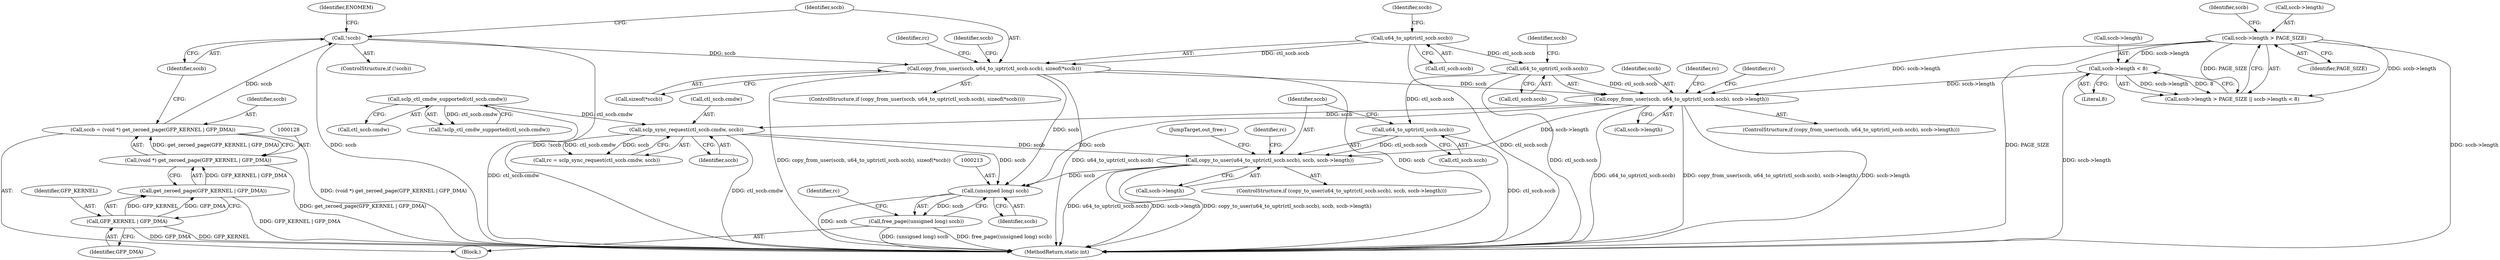 digraph "1_linux_532c34b5fbf1687df63b3fcd5b2846312ac943c6@API" {
"1000197" [label="(Call,copy_to_user(u64_to_uptr(ctl_sccb.sccb), sccb, sccb->length))"];
"1000198" [label="(Call,u64_to_uptr(ctl_sccb.sccb))"];
"1000173" [label="(Call,u64_to_uptr(ctl_sccb.sccb))"];
"1000142" [label="(Call,u64_to_uptr(ctl_sccb.sccb))"];
"1000188" [label="(Call,sclp_sync_request(ctl_sccb.cmdw, sccb))"];
"1000118" [label="(Call,sclp_ctl_cmdw_supported(ctl_sccb.cmdw))"];
"1000171" [label="(Call,copy_from_user(sccb, u64_to_uptr(ctl_sccb.sccb), sccb->length))"];
"1000140" [label="(Call,copy_from_user(sccb, u64_to_uptr(ctl_sccb.sccb), sizeof(*sccb)))"];
"1000134" [label="(Call,!sccb)"];
"1000125" [label="(Call,sccb = (void *) get_zeroed_page(GFP_KERNEL | GFP_DMA))"];
"1000127" [label="(Call,(void *) get_zeroed_page(GFP_KERNEL | GFP_DMA))"];
"1000129" [label="(Call,get_zeroed_page(GFP_KERNEL | GFP_DMA))"];
"1000130" [label="(Call,GFP_KERNEL | GFP_DMA)"];
"1000157" [label="(Call,sccb->length > PAGE_SIZE)"];
"1000162" [label="(Call,sccb->length < 8)"];
"1000212" [label="(Call,(unsigned long) sccb)"];
"1000211" [label="(Call,free_page((unsigned long) sccb))"];
"1000173" [label="(Call,u64_to_uptr(ctl_sccb.sccb))"];
"1000143" [label="(Call,ctl_sccb.sccb)"];
"1000133" [label="(ControlStructure,if (!sccb))"];
"1000161" [label="(Identifier,PAGE_SIZE)"];
"1000177" [label="(Call,sccb->length)"];
"1000151" [label="(Identifier,rc)"];
"1000192" [label="(Identifier,sccb)"];
"1000156" [label="(Call,sccb->length > PAGE_SIZE || sccb->length < 8)"];
"1000141" [label="(Identifier,sccb)"];
"1000186" [label="(Call,rc = sclp_sync_request(ctl_sccb.cmdw, sccb))"];
"1000118" [label="(Call,sclp_ctl_cmdw_supported(ctl_sccb.cmdw))"];
"1000210" [label="(JumpTarget,out_free:)"];
"1000134" [label="(Call,!sccb)"];
"1000203" [label="(Call,sccb->length)"];
"1000125" [label="(Call,sccb = (void *) get_zeroed_page(GFP_KERNEL | GFP_DMA))"];
"1000166" [label="(Literal,8)"];
"1000212" [label="(Call,(unsigned long) sccb)"];
"1000119" [label="(Call,ctl_sccb.cmdw)"];
"1000174" [label="(Call,ctl_sccb.sccb)"];
"1000182" [label="(Identifier,rc)"];
"1000159" [label="(Identifier,sccb)"];
"1000198" [label="(Call,u64_to_uptr(ctl_sccb.sccb))"];
"1000142" [label="(Call,u64_to_uptr(ctl_sccb.sccb))"];
"1000140" [label="(Call,copy_from_user(sccb, u64_to_uptr(ctl_sccb.sccb), sizeof(*sccb)))"];
"1000164" [label="(Identifier,sccb)"];
"1000162" [label="(Call,sccb->length < 8)"];
"1000187" [label="(Identifier,rc)"];
"1000211" [label="(Call,free_page((unsigned long) sccb))"];
"1000129" [label="(Call,get_zeroed_page(GFP_KERNEL | GFP_DMA))"];
"1000171" [label="(Call,copy_from_user(sccb, u64_to_uptr(ctl_sccb.sccb), sccb->length))"];
"1000217" [label="(MethodReturn,static int)"];
"1000138" [label="(Identifier,ENOMEM)"];
"1000157" [label="(Call,sccb->length > PAGE_SIZE)"];
"1000127" [label="(Call,(void *) get_zeroed_page(GFP_KERNEL | GFP_DMA))"];
"1000197" [label="(Call,copy_to_user(u64_to_uptr(ctl_sccb.sccb), sccb, sccb->length))"];
"1000178" [label="(Identifier,sccb)"];
"1000126" [label="(Identifier,sccb)"];
"1000130" [label="(Call,GFP_KERNEL | GFP_DMA)"];
"1000214" [label="(Identifier,sccb)"];
"1000117" [label="(Call,!sclp_ctl_cmdw_supported(ctl_sccb.cmdw))"];
"1000189" [label="(Call,ctl_sccb.cmdw)"];
"1000170" [label="(ControlStructure,if (copy_from_user(sccb, u64_to_uptr(ctl_sccb.sccb), sccb->length)))"];
"1000135" [label="(Identifier,sccb)"];
"1000146" [label="(Call,sizeof(*sccb))"];
"1000139" [label="(ControlStructure,if (copy_from_user(sccb, u64_to_uptr(ctl_sccb.sccb), sizeof(*sccb))))"];
"1000158" [label="(Call,sccb->length)"];
"1000196" [label="(ControlStructure,if (copy_to_user(u64_to_uptr(ctl_sccb.sccb), sccb, sccb->length)))"];
"1000148" [label="(Identifier,sccb)"];
"1000102" [label="(Block,)"];
"1000163" [label="(Call,sccb->length)"];
"1000132" [label="(Identifier,GFP_DMA)"];
"1000188" [label="(Call,sclp_sync_request(ctl_sccb.cmdw, sccb))"];
"1000172" [label="(Identifier,sccb)"];
"1000216" [label="(Identifier,rc)"];
"1000202" [label="(Identifier,sccb)"];
"1000131" [label="(Identifier,GFP_KERNEL)"];
"1000199" [label="(Call,ctl_sccb.sccb)"];
"1000207" [label="(Identifier,rc)"];
"1000197" -> "1000196"  [label="AST: "];
"1000197" -> "1000203"  [label="CFG: "];
"1000198" -> "1000197"  [label="AST: "];
"1000202" -> "1000197"  [label="AST: "];
"1000203" -> "1000197"  [label="AST: "];
"1000207" -> "1000197"  [label="CFG: "];
"1000210" -> "1000197"  [label="CFG: "];
"1000197" -> "1000217"  [label="DDG: sccb->length"];
"1000197" -> "1000217"  [label="DDG: copy_to_user(u64_to_uptr(ctl_sccb.sccb), sccb, sccb->length)"];
"1000197" -> "1000217"  [label="DDG: u64_to_uptr(ctl_sccb.sccb)"];
"1000198" -> "1000197"  [label="DDG: ctl_sccb.sccb"];
"1000188" -> "1000197"  [label="DDG: sccb"];
"1000171" -> "1000197"  [label="DDG: sccb->length"];
"1000197" -> "1000212"  [label="DDG: sccb"];
"1000198" -> "1000199"  [label="CFG: "];
"1000199" -> "1000198"  [label="AST: "];
"1000202" -> "1000198"  [label="CFG: "];
"1000198" -> "1000217"  [label="DDG: ctl_sccb.sccb"];
"1000173" -> "1000198"  [label="DDG: ctl_sccb.sccb"];
"1000173" -> "1000171"  [label="AST: "];
"1000173" -> "1000174"  [label="CFG: "];
"1000174" -> "1000173"  [label="AST: "];
"1000178" -> "1000173"  [label="CFG: "];
"1000173" -> "1000217"  [label="DDG: ctl_sccb.sccb"];
"1000173" -> "1000171"  [label="DDG: ctl_sccb.sccb"];
"1000142" -> "1000173"  [label="DDG: ctl_sccb.sccb"];
"1000142" -> "1000140"  [label="AST: "];
"1000142" -> "1000143"  [label="CFG: "];
"1000143" -> "1000142"  [label="AST: "];
"1000148" -> "1000142"  [label="CFG: "];
"1000142" -> "1000217"  [label="DDG: ctl_sccb.sccb"];
"1000142" -> "1000140"  [label="DDG: ctl_sccb.sccb"];
"1000188" -> "1000186"  [label="AST: "];
"1000188" -> "1000192"  [label="CFG: "];
"1000189" -> "1000188"  [label="AST: "];
"1000192" -> "1000188"  [label="AST: "];
"1000186" -> "1000188"  [label="CFG: "];
"1000188" -> "1000217"  [label="DDG: ctl_sccb.cmdw"];
"1000188" -> "1000186"  [label="DDG: ctl_sccb.cmdw"];
"1000188" -> "1000186"  [label="DDG: sccb"];
"1000118" -> "1000188"  [label="DDG: ctl_sccb.cmdw"];
"1000171" -> "1000188"  [label="DDG: sccb"];
"1000188" -> "1000212"  [label="DDG: sccb"];
"1000118" -> "1000117"  [label="AST: "];
"1000118" -> "1000119"  [label="CFG: "];
"1000119" -> "1000118"  [label="AST: "];
"1000117" -> "1000118"  [label="CFG: "];
"1000118" -> "1000217"  [label="DDG: ctl_sccb.cmdw"];
"1000118" -> "1000117"  [label="DDG: ctl_sccb.cmdw"];
"1000171" -> "1000170"  [label="AST: "];
"1000171" -> "1000177"  [label="CFG: "];
"1000172" -> "1000171"  [label="AST: "];
"1000177" -> "1000171"  [label="AST: "];
"1000182" -> "1000171"  [label="CFG: "];
"1000187" -> "1000171"  [label="CFG: "];
"1000171" -> "1000217"  [label="DDG: u64_to_uptr(ctl_sccb.sccb)"];
"1000171" -> "1000217"  [label="DDG: copy_from_user(sccb, u64_to_uptr(ctl_sccb.sccb), sccb->length)"];
"1000171" -> "1000217"  [label="DDG: sccb->length"];
"1000140" -> "1000171"  [label="DDG: sccb"];
"1000157" -> "1000171"  [label="DDG: sccb->length"];
"1000162" -> "1000171"  [label="DDG: sccb->length"];
"1000171" -> "1000212"  [label="DDG: sccb"];
"1000140" -> "1000139"  [label="AST: "];
"1000140" -> "1000146"  [label="CFG: "];
"1000141" -> "1000140"  [label="AST: "];
"1000146" -> "1000140"  [label="AST: "];
"1000151" -> "1000140"  [label="CFG: "];
"1000159" -> "1000140"  [label="CFG: "];
"1000140" -> "1000217"  [label="DDG: u64_to_uptr(ctl_sccb.sccb)"];
"1000140" -> "1000217"  [label="DDG: sccb"];
"1000140" -> "1000217"  [label="DDG: copy_from_user(sccb, u64_to_uptr(ctl_sccb.sccb), sizeof(*sccb))"];
"1000134" -> "1000140"  [label="DDG: sccb"];
"1000140" -> "1000212"  [label="DDG: sccb"];
"1000134" -> "1000133"  [label="AST: "];
"1000134" -> "1000135"  [label="CFG: "];
"1000135" -> "1000134"  [label="AST: "];
"1000138" -> "1000134"  [label="CFG: "];
"1000141" -> "1000134"  [label="CFG: "];
"1000134" -> "1000217"  [label="DDG: !sccb"];
"1000134" -> "1000217"  [label="DDG: sccb"];
"1000125" -> "1000134"  [label="DDG: sccb"];
"1000125" -> "1000102"  [label="AST: "];
"1000125" -> "1000127"  [label="CFG: "];
"1000126" -> "1000125"  [label="AST: "];
"1000127" -> "1000125"  [label="AST: "];
"1000135" -> "1000125"  [label="CFG: "];
"1000125" -> "1000217"  [label="DDG: (void *) get_zeroed_page(GFP_KERNEL | GFP_DMA)"];
"1000127" -> "1000125"  [label="DDG: get_zeroed_page(GFP_KERNEL | GFP_DMA)"];
"1000127" -> "1000129"  [label="CFG: "];
"1000128" -> "1000127"  [label="AST: "];
"1000129" -> "1000127"  [label="AST: "];
"1000127" -> "1000217"  [label="DDG: get_zeroed_page(GFP_KERNEL | GFP_DMA)"];
"1000129" -> "1000127"  [label="DDG: GFP_KERNEL | GFP_DMA"];
"1000129" -> "1000130"  [label="CFG: "];
"1000130" -> "1000129"  [label="AST: "];
"1000129" -> "1000217"  [label="DDG: GFP_KERNEL | GFP_DMA"];
"1000130" -> "1000129"  [label="DDG: GFP_KERNEL"];
"1000130" -> "1000129"  [label="DDG: GFP_DMA"];
"1000130" -> "1000132"  [label="CFG: "];
"1000131" -> "1000130"  [label="AST: "];
"1000132" -> "1000130"  [label="AST: "];
"1000130" -> "1000217"  [label="DDG: GFP_DMA"];
"1000130" -> "1000217"  [label="DDG: GFP_KERNEL"];
"1000157" -> "1000156"  [label="AST: "];
"1000157" -> "1000161"  [label="CFG: "];
"1000158" -> "1000157"  [label="AST: "];
"1000161" -> "1000157"  [label="AST: "];
"1000164" -> "1000157"  [label="CFG: "];
"1000156" -> "1000157"  [label="CFG: "];
"1000157" -> "1000217"  [label="DDG: sccb->length"];
"1000157" -> "1000217"  [label="DDG: PAGE_SIZE"];
"1000157" -> "1000156"  [label="DDG: sccb->length"];
"1000157" -> "1000156"  [label="DDG: PAGE_SIZE"];
"1000157" -> "1000162"  [label="DDG: sccb->length"];
"1000162" -> "1000156"  [label="AST: "];
"1000162" -> "1000166"  [label="CFG: "];
"1000163" -> "1000162"  [label="AST: "];
"1000166" -> "1000162"  [label="AST: "];
"1000156" -> "1000162"  [label="CFG: "];
"1000162" -> "1000217"  [label="DDG: sccb->length"];
"1000162" -> "1000156"  [label="DDG: sccb->length"];
"1000162" -> "1000156"  [label="DDG: 8"];
"1000212" -> "1000211"  [label="AST: "];
"1000212" -> "1000214"  [label="CFG: "];
"1000213" -> "1000212"  [label="AST: "];
"1000214" -> "1000212"  [label="AST: "];
"1000211" -> "1000212"  [label="CFG: "];
"1000212" -> "1000217"  [label="DDG: sccb"];
"1000212" -> "1000211"  [label="DDG: sccb"];
"1000211" -> "1000102"  [label="AST: "];
"1000216" -> "1000211"  [label="CFG: "];
"1000211" -> "1000217"  [label="DDG: (unsigned long) sccb"];
"1000211" -> "1000217"  [label="DDG: free_page((unsigned long) sccb)"];
}
